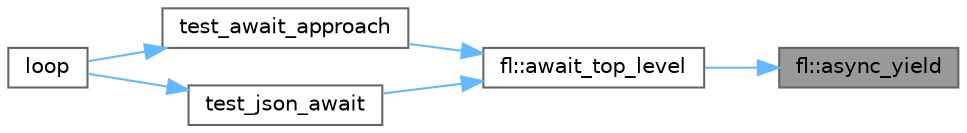 digraph "fl::async_yield"
{
 // INTERACTIVE_SVG=YES
 // LATEX_PDF_SIZE
  bgcolor="transparent";
  edge [fontname=Helvetica,fontsize=10,labelfontname=Helvetica,labelfontsize=10];
  node [fontname=Helvetica,fontsize=10,shape=box,height=0.2,width=0.4];
  rankdir="RL";
  Node1 [id="Node000001",label="fl::async_yield",height=0.2,width=0.4,color="gray40", fillcolor="grey60", style="filled", fontcolor="black",tooltip="Platform-specific async yield function."];
  Node1 -> Node2 [id="edge1_Node000001_Node000002",dir="back",color="steelblue1",style="solid",tooltip=" "];
  Node2 [id="Node000002",label="fl::await_top_level",height=0.2,width=0.4,color="grey40", fillcolor="white", style="filled",URL="$d4/d36/namespacefl_a422168cc1b8dc2e0a10dfedf921ac003.html#a422168cc1b8dc2e0a10dfedf921ac003",tooltip="Synchronously wait for a promise to complete (ONLY safe in top-level contexts)"];
  Node2 -> Node3 [id="edge2_Node000002_Node000003",dir="back",color="steelblue1",style="solid",tooltip=" "];
  Node3 [id="Node000003",label="test_await_approach",height=0.2,width=0.4,color="grey40", fillcolor="white", style="filled",URL="$d5/dec/_net_test_real_8h_a75e6549812ad7bff897e0c92a225878a.html#a75e6549812ad7bff897e0c92a225878a",tooltip=" "];
  Node3 -> Node4 [id="edge3_Node000003_Node000004",dir="back",color="steelblue1",style="solid",tooltip=" "];
  Node4 [id="Node000004",label="loop",height=0.2,width=0.4,color="grey40", fillcolor="white", style="filled",URL="$d5/dec/_net_test_real_8h_afe461d27b9c48d5921c00d521181f12f.html#afe461d27b9c48d5921c00d521181f12f",tooltip=" "];
  Node2 -> Node5 [id="edge4_Node000002_Node000005",dir="back",color="steelblue1",style="solid",tooltip=" "];
  Node5 [id="Node000005",label="test_json_await",height=0.2,width=0.4,color="grey40", fillcolor="white", style="filled",URL="$d5/dec/_net_test_real_8h_a648cd3d90f8e240cbbfe5cb934057124.html#a648cd3d90f8e240cbbfe5cb934057124",tooltip="APPROACH 4: JSON Response with await pattern   Same JSON handling but using await_top_level for synch..."];
  Node5 -> Node4 [id="edge5_Node000005_Node000004",dir="back",color="steelblue1",style="solid",tooltip=" "];
}
